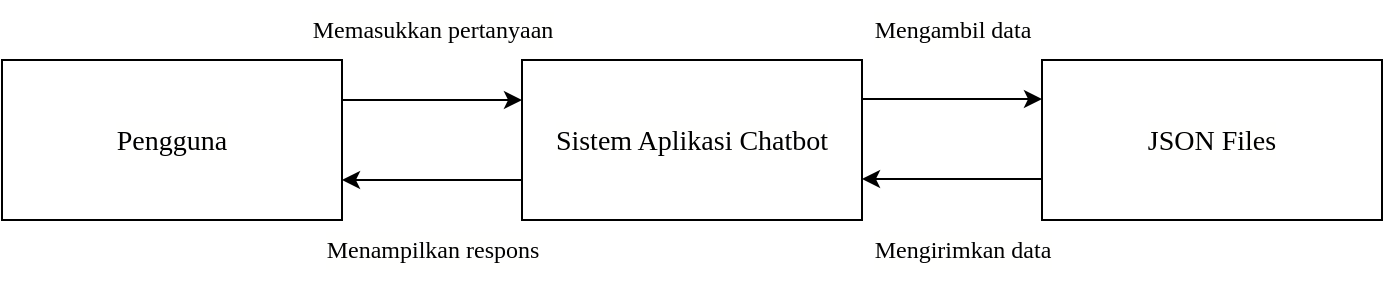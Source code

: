 <mxfile version="26.0.4">
  <diagram name="Page-1" id="eel01okYLY3oKTiitKxi">
    <mxGraphModel dx="1434" dy="786" grid="1" gridSize="10" guides="1" tooltips="1" connect="1" arrows="1" fold="1" page="1" pageScale="1" pageWidth="850" pageHeight="1100" math="0" shadow="0">
      <root>
        <mxCell id="0" />
        <mxCell id="1" parent="0" />
        <mxCell id="RFbmsJqFYA8VDSO2oFp7-1" value="&lt;div style=&quot;background-color: rgb(255, 255, 254); font-size: 14px; line-height: 19px; white-space: pre;&quot;&gt;&lt;font face=&quot;Times New Roman&quot; style=&quot;color: rgb(0, 0, 0);&quot;&gt;Pengguna&lt;/font&gt;&lt;/div&gt;" style="rounded=0;whiteSpace=wrap;html=1;fontFamily=Times New Roman;" vertex="1" parent="1">
          <mxGeometry x="120" y="220" width="170" height="80" as="geometry" />
        </mxCell>
        <mxCell id="RFbmsJqFYA8VDSO2oFp7-2" value="" style="endArrow=classic;html=1;rounded=0;" edge="1" parent="1">
          <mxGeometry width="50" height="50" relative="1" as="geometry">
            <mxPoint x="290" y="240" as="sourcePoint" />
            <mxPoint x="380" y="240" as="targetPoint" />
          </mxGeometry>
        </mxCell>
        <mxCell id="RFbmsJqFYA8VDSO2oFp7-3" value="" style="endArrow=classic;html=1;rounded=0;" edge="1" parent="1">
          <mxGeometry width="50" height="50" relative="1" as="geometry">
            <mxPoint x="380" y="280" as="sourcePoint" />
            <mxPoint x="290" y="280" as="targetPoint" />
          </mxGeometry>
        </mxCell>
        <mxCell id="RFbmsJqFYA8VDSO2oFp7-4" value="&lt;div style=&quot;background-color: rgb(255, 255, 254); font-size: 14px; line-height: 19px; white-space: pre;&quot;&gt;&lt;span&gt;&lt;font style=&quot;color: rgb(0, 0, 0);&quot; face=&quot;Times New Roman&quot;&gt;Sistem Aplikasi Chatbot&lt;/font&gt;&lt;/span&gt;&lt;/div&gt;" style="rounded=0;whiteSpace=wrap;html=1;direction=west;" vertex="1" parent="1">
          <mxGeometry x="380" y="220" width="170" height="80" as="geometry" />
        </mxCell>
        <mxCell id="RFbmsJqFYA8VDSO2oFp7-5" value="" style="endArrow=classic;html=1;rounded=0;" edge="1" parent="1">
          <mxGeometry width="50" height="50" relative="1" as="geometry">
            <mxPoint x="550" y="239.5" as="sourcePoint" />
            <mxPoint x="640" y="239.5" as="targetPoint" />
          </mxGeometry>
        </mxCell>
        <mxCell id="RFbmsJqFYA8VDSO2oFp7-6" value="" style="endArrow=classic;html=1;rounded=0;" edge="1" parent="1">
          <mxGeometry width="50" height="50" relative="1" as="geometry">
            <mxPoint x="640" y="279.5" as="sourcePoint" />
            <mxPoint x="550" y="279.5" as="targetPoint" />
          </mxGeometry>
        </mxCell>
        <mxCell id="RFbmsJqFYA8VDSO2oFp7-7" value="&lt;div style=&quot;background-color: rgb(255, 255, 254); font-size: 14px; line-height: 19px; white-space: pre;&quot;&gt;&lt;span&gt;&lt;font style=&quot;color: rgb(0, 0, 0);&quot; face=&quot;Times New Roman&quot;&gt;JSON Files&lt;/font&gt;&lt;/span&gt;&lt;/div&gt;" style="rounded=0;whiteSpace=wrap;html=1;" vertex="1" parent="1">
          <mxGeometry x="640" y="220" width="170" height="80" as="geometry" />
        </mxCell>
        <mxCell id="RFbmsJqFYA8VDSO2oFp7-8" value="&lt;div style=&quot;background-color: rgb(255, 255, 254); line-height: 19px; white-space-collapse: preserve;&quot;&gt;&lt;span&gt;&lt;font face=&quot;Times New Roman&quot; style=&quot;color: rgb(0, 0, 0);&quot;&gt;Memasukkan pertanyaan&lt;/font&gt;&lt;/span&gt;&lt;/div&gt;" style="text;html=1;align=center;verticalAlign=middle;resizable=0;points=[];autosize=1;strokeColor=none;fillColor=none;" vertex="1" parent="1">
          <mxGeometry x="265" y="190" width="140" height="30" as="geometry" />
        </mxCell>
        <mxCell id="RFbmsJqFYA8VDSO2oFp7-9" value="&lt;div style=&quot;background-color: rgb(255, 255, 254); line-height: 19px; white-space-collapse: preserve;&quot;&gt;&lt;span&gt;&lt;font face=&quot;Times New Roman&quot; style=&quot;color: rgb(0, 0, 0);&quot;&gt;Menampilkan respons&lt;/font&gt;&lt;/span&gt;&lt;/div&gt;" style="text;html=1;align=center;verticalAlign=middle;resizable=0;points=[];autosize=1;strokeColor=none;fillColor=none;" vertex="1" parent="1">
          <mxGeometry x="270" y="300" width="130" height="30" as="geometry" />
        </mxCell>
        <mxCell id="RFbmsJqFYA8VDSO2oFp7-10" value="&lt;div style=&quot;background-color: rgb(255, 255, 254); line-height: 19px; white-space-collapse: preserve;&quot;&gt;&lt;span&gt;&lt;font style=&quot;color: rgb(0, 0, 0);&quot; face=&quot;Times New Roman&quot;&gt;Mengambil data&lt;/font&gt;&lt;/span&gt;&lt;/div&gt;" style="text;html=1;align=center;verticalAlign=middle;resizable=0;points=[];autosize=1;strokeColor=none;fillColor=none;" vertex="1" parent="1">
          <mxGeometry x="545" y="190" width="100" height="30" as="geometry" />
        </mxCell>
        <mxCell id="RFbmsJqFYA8VDSO2oFp7-11" value="&lt;div style=&quot;background-color: rgb(255, 255, 254); line-height: 19px; white-space-collapse: preserve;&quot;&gt;&lt;span&gt;&lt;font face=&quot;Times New Roman&quot; style=&quot;color: rgb(0, 0, 0);&quot;&gt;Mengirimkan data&lt;/font&gt;&lt;/span&gt;&lt;/div&gt;" style="text;html=1;align=center;verticalAlign=middle;resizable=0;points=[];autosize=1;strokeColor=none;fillColor=none;" vertex="1" parent="1">
          <mxGeometry x="545" y="300" width="110" height="30" as="geometry" />
        </mxCell>
      </root>
    </mxGraphModel>
  </diagram>
</mxfile>
